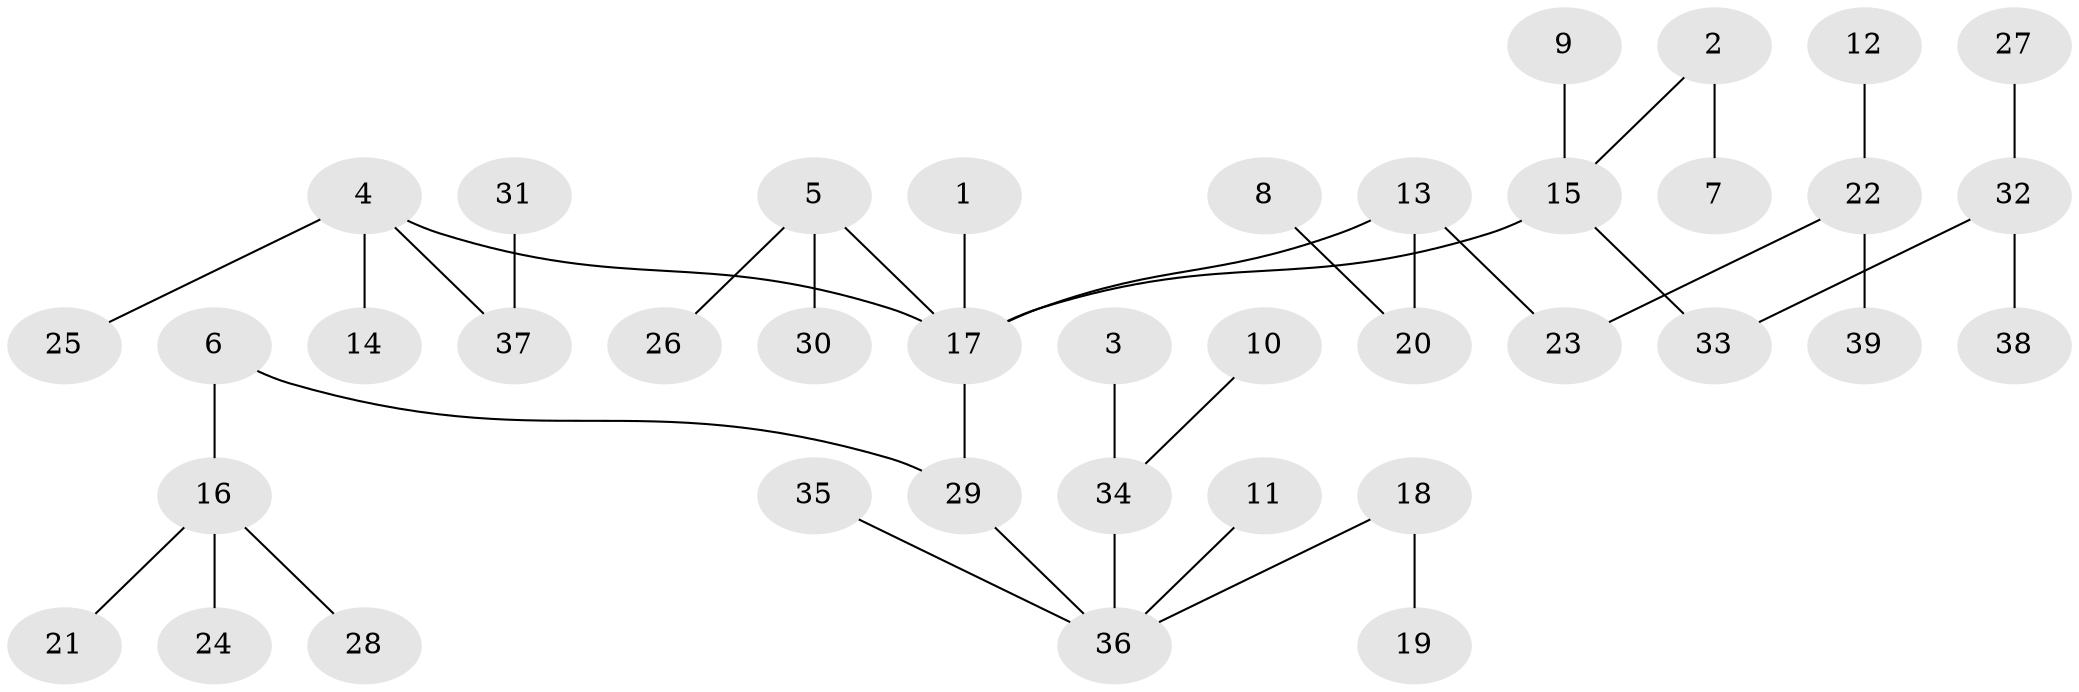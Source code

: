 // original degree distribution, {5: 0.0390625, 8: 0.0078125, 2: 0.2578125, 4: 0.0546875, 7: 0.0078125, 3: 0.1328125, 6: 0.0078125, 1: 0.4921875}
// Generated by graph-tools (version 1.1) at 2025/37/03/04/25 23:37:24]
// undirected, 39 vertices, 38 edges
graph export_dot {
  node [color=gray90,style=filled];
  1;
  2;
  3;
  4;
  5;
  6;
  7;
  8;
  9;
  10;
  11;
  12;
  13;
  14;
  15;
  16;
  17;
  18;
  19;
  20;
  21;
  22;
  23;
  24;
  25;
  26;
  27;
  28;
  29;
  30;
  31;
  32;
  33;
  34;
  35;
  36;
  37;
  38;
  39;
  1 -- 17 [weight=1.0];
  2 -- 7 [weight=1.0];
  2 -- 15 [weight=1.0];
  3 -- 34 [weight=1.0];
  4 -- 14 [weight=1.0];
  4 -- 17 [weight=1.0];
  4 -- 25 [weight=1.0];
  4 -- 37 [weight=1.0];
  5 -- 17 [weight=1.0];
  5 -- 26 [weight=1.0];
  5 -- 30 [weight=1.0];
  6 -- 16 [weight=1.0];
  6 -- 29 [weight=1.0];
  8 -- 20 [weight=1.0];
  9 -- 15 [weight=1.0];
  10 -- 34 [weight=1.0];
  11 -- 36 [weight=1.0];
  12 -- 22 [weight=1.0];
  13 -- 17 [weight=1.0];
  13 -- 20 [weight=1.0];
  13 -- 23 [weight=1.0];
  15 -- 17 [weight=1.0];
  15 -- 33 [weight=1.0];
  16 -- 21 [weight=1.0];
  16 -- 24 [weight=1.0];
  16 -- 28 [weight=1.0];
  17 -- 29 [weight=1.0];
  18 -- 19 [weight=1.0];
  18 -- 36 [weight=1.0];
  22 -- 23 [weight=1.0];
  22 -- 39 [weight=1.0];
  27 -- 32 [weight=1.0];
  29 -- 36 [weight=1.0];
  31 -- 37 [weight=1.0];
  32 -- 33 [weight=1.0];
  32 -- 38 [weight=1.0];
  34 -- 36 [weight=1.0];
  35 -- 36 [weight=1.0];
}
